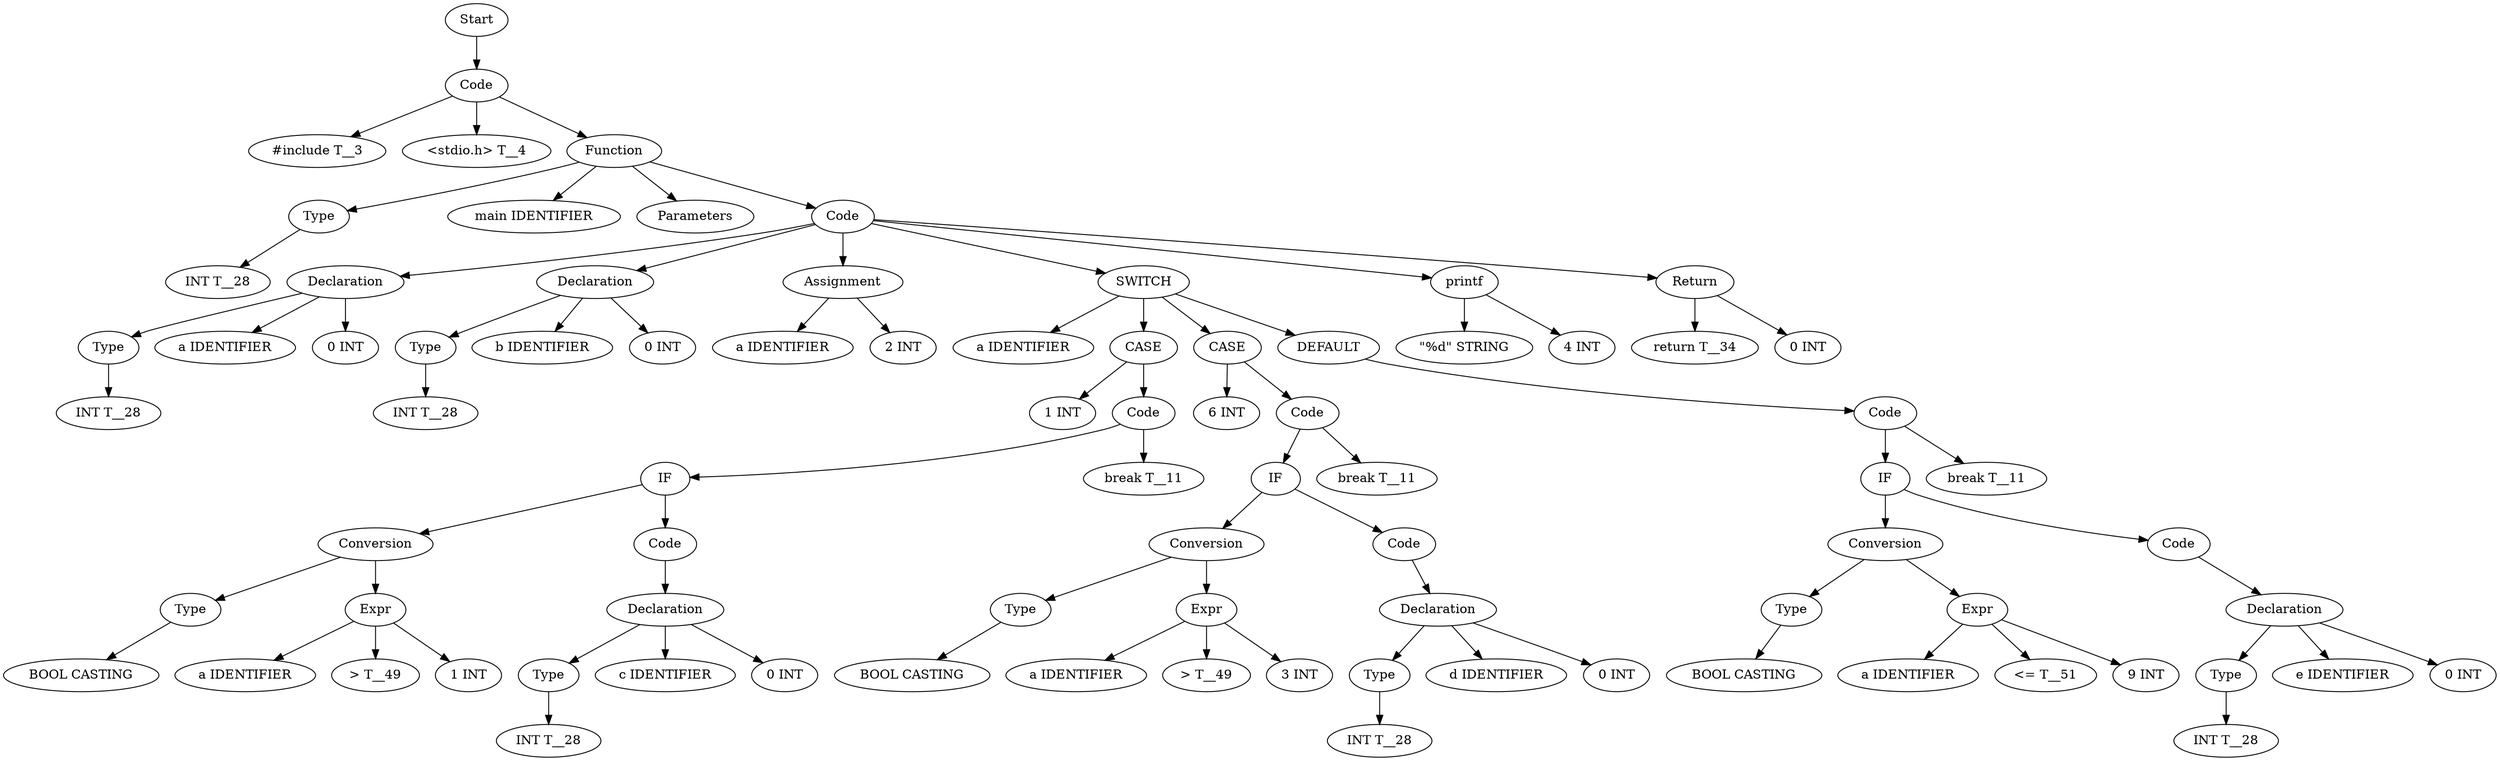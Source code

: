 digraph AST {
  "128989476827536" [label="Start"];
  "128989476827536" -> "128989476816928";
  "128989476816928" [label="Code"];
  "128989476816928" -> "128989476830800";
  "128989476816928" -> "128989476829312";
  "128989476816928" -> "128989476827776";
  "128989476830800" [label="#include T__3"];
  "128989476829312" [label="<stdio.h> T__4"];
  "128989476827776" [label="Function"];
  "128989476827776" -> "128989476828880";
  "128989476827776" -> "128989476827248";
  "128989476827776" -> "128989476829744";
  "128989476827776" -> "128989476829792";
  "128989476828880" [label="Type"];
  "128989476828880" -> "128989476826912";
  "128989476826912" [label="INT T__28"];
  "128989476827248" [label="main IDENTIFIER"];
  "128989476829744" [label="Parameters"];
  "128989476829792" [label="Code"];
  "128989476829792" -> "128989476828592";
  "128989476829792" -> "128989476824416";
  "128989476829792" -> "128989476829984";
  "128989476829792" -> "128989476777664";
  "128989476829792" -> "128989477110976";
  "128989476829792" -> "128989477112464";
  "128989476828592" [label="Declaration"];
  "128989476828592" -> "128989476828544";
  "128989476828592" -> "128989476823168";
  "128989476828592" -> "128989476820288";
  "128989476828544" [label="Type"];
  "128989476828544" -> "128989476829264";
  "128989476829264" [label="INT T__28"];
  "128989476823168" [label="a IDENTIFIER"];
  "128989476820288" [label="0 INT"];
  "128989476824416" [label="Declaration"];
  "128989476824416" -> "128989476824560";
  "128989476824416" -> "128989476824608";
  "128989476824416" -> "128989476826336";
  "128989476824560" [label="Type"];
  "128989476824560" -> "128989476824464";
  "128989476824464" [label="INT T__28"];
  "128989476824608" [label="b IDENTIFIER"];
  "128989476826336" [label="0 INT"];
  "128989476829984" [label="Assignment"];
  "128989476829984" -> "128989476777808";
  "128989476829984" -> "128989476775456";
  "128989476777808" [label="a IDENTIFIER"];
  "128989476775456" [label="2 INT"];
  "128989476777664" [label="SWITCH"];
  "128989476777664" -> "128989476999552";
  "128989476777664" -> "128989476997680";
  "128989476777664" -> "128989477005120";
  "128989476777664" -> "128989477007184";
  "128989476999552" [label="a IDENTIFIER"];
  "128989476997680" [label="CASE"];
  "128989476997680" -> "128989476999648";
  "128989476997680" -> "128989476998880";
  "128989476999648" [label="1 INT"];
  "128989476998880" [label="Code"];
  "128989476998880" -> "128989476995568";
  "128989476998880" -> "128989477005072";
  "128989476995568" [label="IF"];
  "128989476995568" -> "128989477115680";
  "128989476995568" -> "128989476995616";
  "128989477115680" [label="Conversion"];
  "128989477115680" -> "128989477115728";
  "128989477115680" -> "128989476998592";
  "128989477115728" [label="Type"];
  "128989477115728" -> "128989477115776";
  "128989477115776" [label="BOOL CASTING"];
  "128989476998592" [label="Expr"];
  "128989476998592" -> "128989476998064";
  "128989476998592" -> "128989476996816";
  "128989476998592" -> "128989476995328";
  "128989476998064" [label="a IDENTIFIER"];
  "128989476996816" [label="> T__49"];
  "128989476995328" [label="1 INT"];
  "128989476995616" [label="Code"];
  "128989476995616" -> "128989477004304";
  "128989477004304" [label="Declaration"];
  "128989477004304" -> "128989477003248";
  "128989477004304" -> "128989477001904";
  "128989477004304" -> "128989477005408";
  "128989477003248" [label="Type"];
  "128989477003248" -> "128989477001472";
  "128989477001472" [label="INT T__28"];
  "128989477001904" [label="c IDENTIFIER"];
  "128989477005408" [label="0 INT"];
  "128989477005072" [label="break T__11"];
  "128989477005120" [label="CASE"];
  "128989477005120" -> "128989477002480";
  "128989477005120" -> "128989477004544";
  "128989477002480" [label="6 INT"];
  "128989477004544" [label="Code"];
  "128989477004544" -> "128989477001856";
  "128989477004544" -> "128989477007040";
  "128989477001856" [label="IF"];
  "128989477001856" -> "128989477115824";
  "128989477001856" -> "128989477004352";
  "128989477115824" [label="Conversion"];
  "128989477115824" -> "128989477115872";
  "128989477115824" -> "128989477002864";
  "128989477115872" [label="Type"];
  "128989477115872" -> "128989477115920";
  "128989477115920" [label="BOOL CASTING"];
  "128989477002864" [label="Expr"];
  "128989477002864" -> "128989477005984";
  "128989477002864" -> "128989477005936";
  "128989477002864" -> "128989477000896";
  "128989477005984" [label="a IDENTIFIER"];
  "128989477005936" [label="> T__49"];
  "128989477000896" [label="3 INT"];
  "128989477004352" [label="Code"];
  "128989477004352" -> "128989477000944";
  "128989477000944" [label="Declaration"];
  "128989477000944" -> "128989476999360";
  "128989477000944" -> "128989477003104";
  "128989477000944" -> "128989477006752";
  "128989476999360" [label="Type"];
  "128989476999360" -> "128989477000464";
  "128989477000464" [label="INT T__28"];
  "128989477003104" [label="d IDENTIFIER"];
  "128989477006752" [label="0 INT"];
  "128989477007040" [label="break T__11"];
  "128989477007184" [label="DEFAULT"];
  "128989477007184" -> "128989477007664";
  "128989477007664" [label="Code"];
  "128989477007664" -> "128989477007856";
  "128989477007664" -> "128989477110160";
  "128989477007856" [label="IF"];
  "128989477007856" -> "128989477115968";
  "128989477007856" -> "128989477009776";
  "128989477115968" [label="Conversion"];
  "128989477115968" -> "128989477116016";
  "128989477115968" -> "128989477008336";
  "128989477116016" [label="Type"];
  "128989477116016" -> "128989477116064";
  "128989477116064" [label="BOOL CASTING"];
  "128989477008336" [label="Expr"];
  "128989477008336" -> "128989477008912";
  "128989477008336" -> "128989477008960";
  "128989477008336" -> "128989477009488";
  "128989477008912" [label="a IDENTIFIER"];
  "128989477008960" [label="<= T__51"];
  "128989477009488" [label="9 INT"];
  "128989477009776" [label="Code"];
  "128989477009776" -> "128989477010352";
  "128989477010352" [label="Declaration"];
  "128989477010352" -> "128989477010544";
  "128989477010352" -> "128989477010832";
  "128989477010352" -> "128989477109872";
  "128989477010544" [label="Type"];
  "128989477010544" -> "128989477010736";
  "128989477010736" [label="INT T__28"];
  "128989477010832" [label="e IDENTIFIER"];
  "128989477109872" [label="0 INT"];
  "128989477110160" [label="break T__11"];
  "128989477110976" [label="printf"];
  "128989477110976" -> "128989477111456";
  "128989477110976" -> "128989477112128";
  "128989477111456" [label="\"%d\" STRING"];
  "128989477112128" [label="4 INT"];
  "128989477112464" [label="Return"];
  "128989477112464" -> "128989477112656";
  "128989477112464" -> "128989477113184";
  "128989477112656" [label="return T__34"];
  "128989477113184" [label="0 INT"];
}

